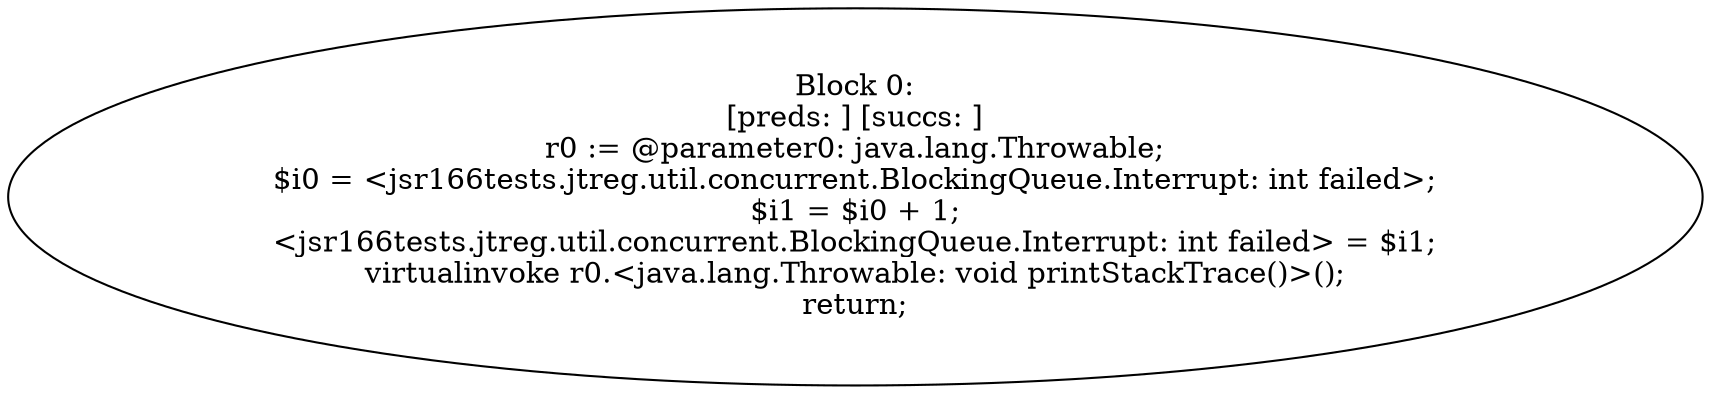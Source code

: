 digraph "unitGraph" {
    "Block 0:
[preds: ] [succs: ]
r0 := @parameter0: java.lang.Throwable;
$i0 = <jsr166tests.jtreg.util.concurrent.BlockingQueue.Interrupt: int failed>;
$i1 = $i0 + 1;
<jsr166tests.jtreg.util.concurrent.BlockingQueue.Interrupt: int failed> = $i1;
virtualinvoke r0.<java.lang.Throwable: void printStackTrace()>();
return;
"
}
